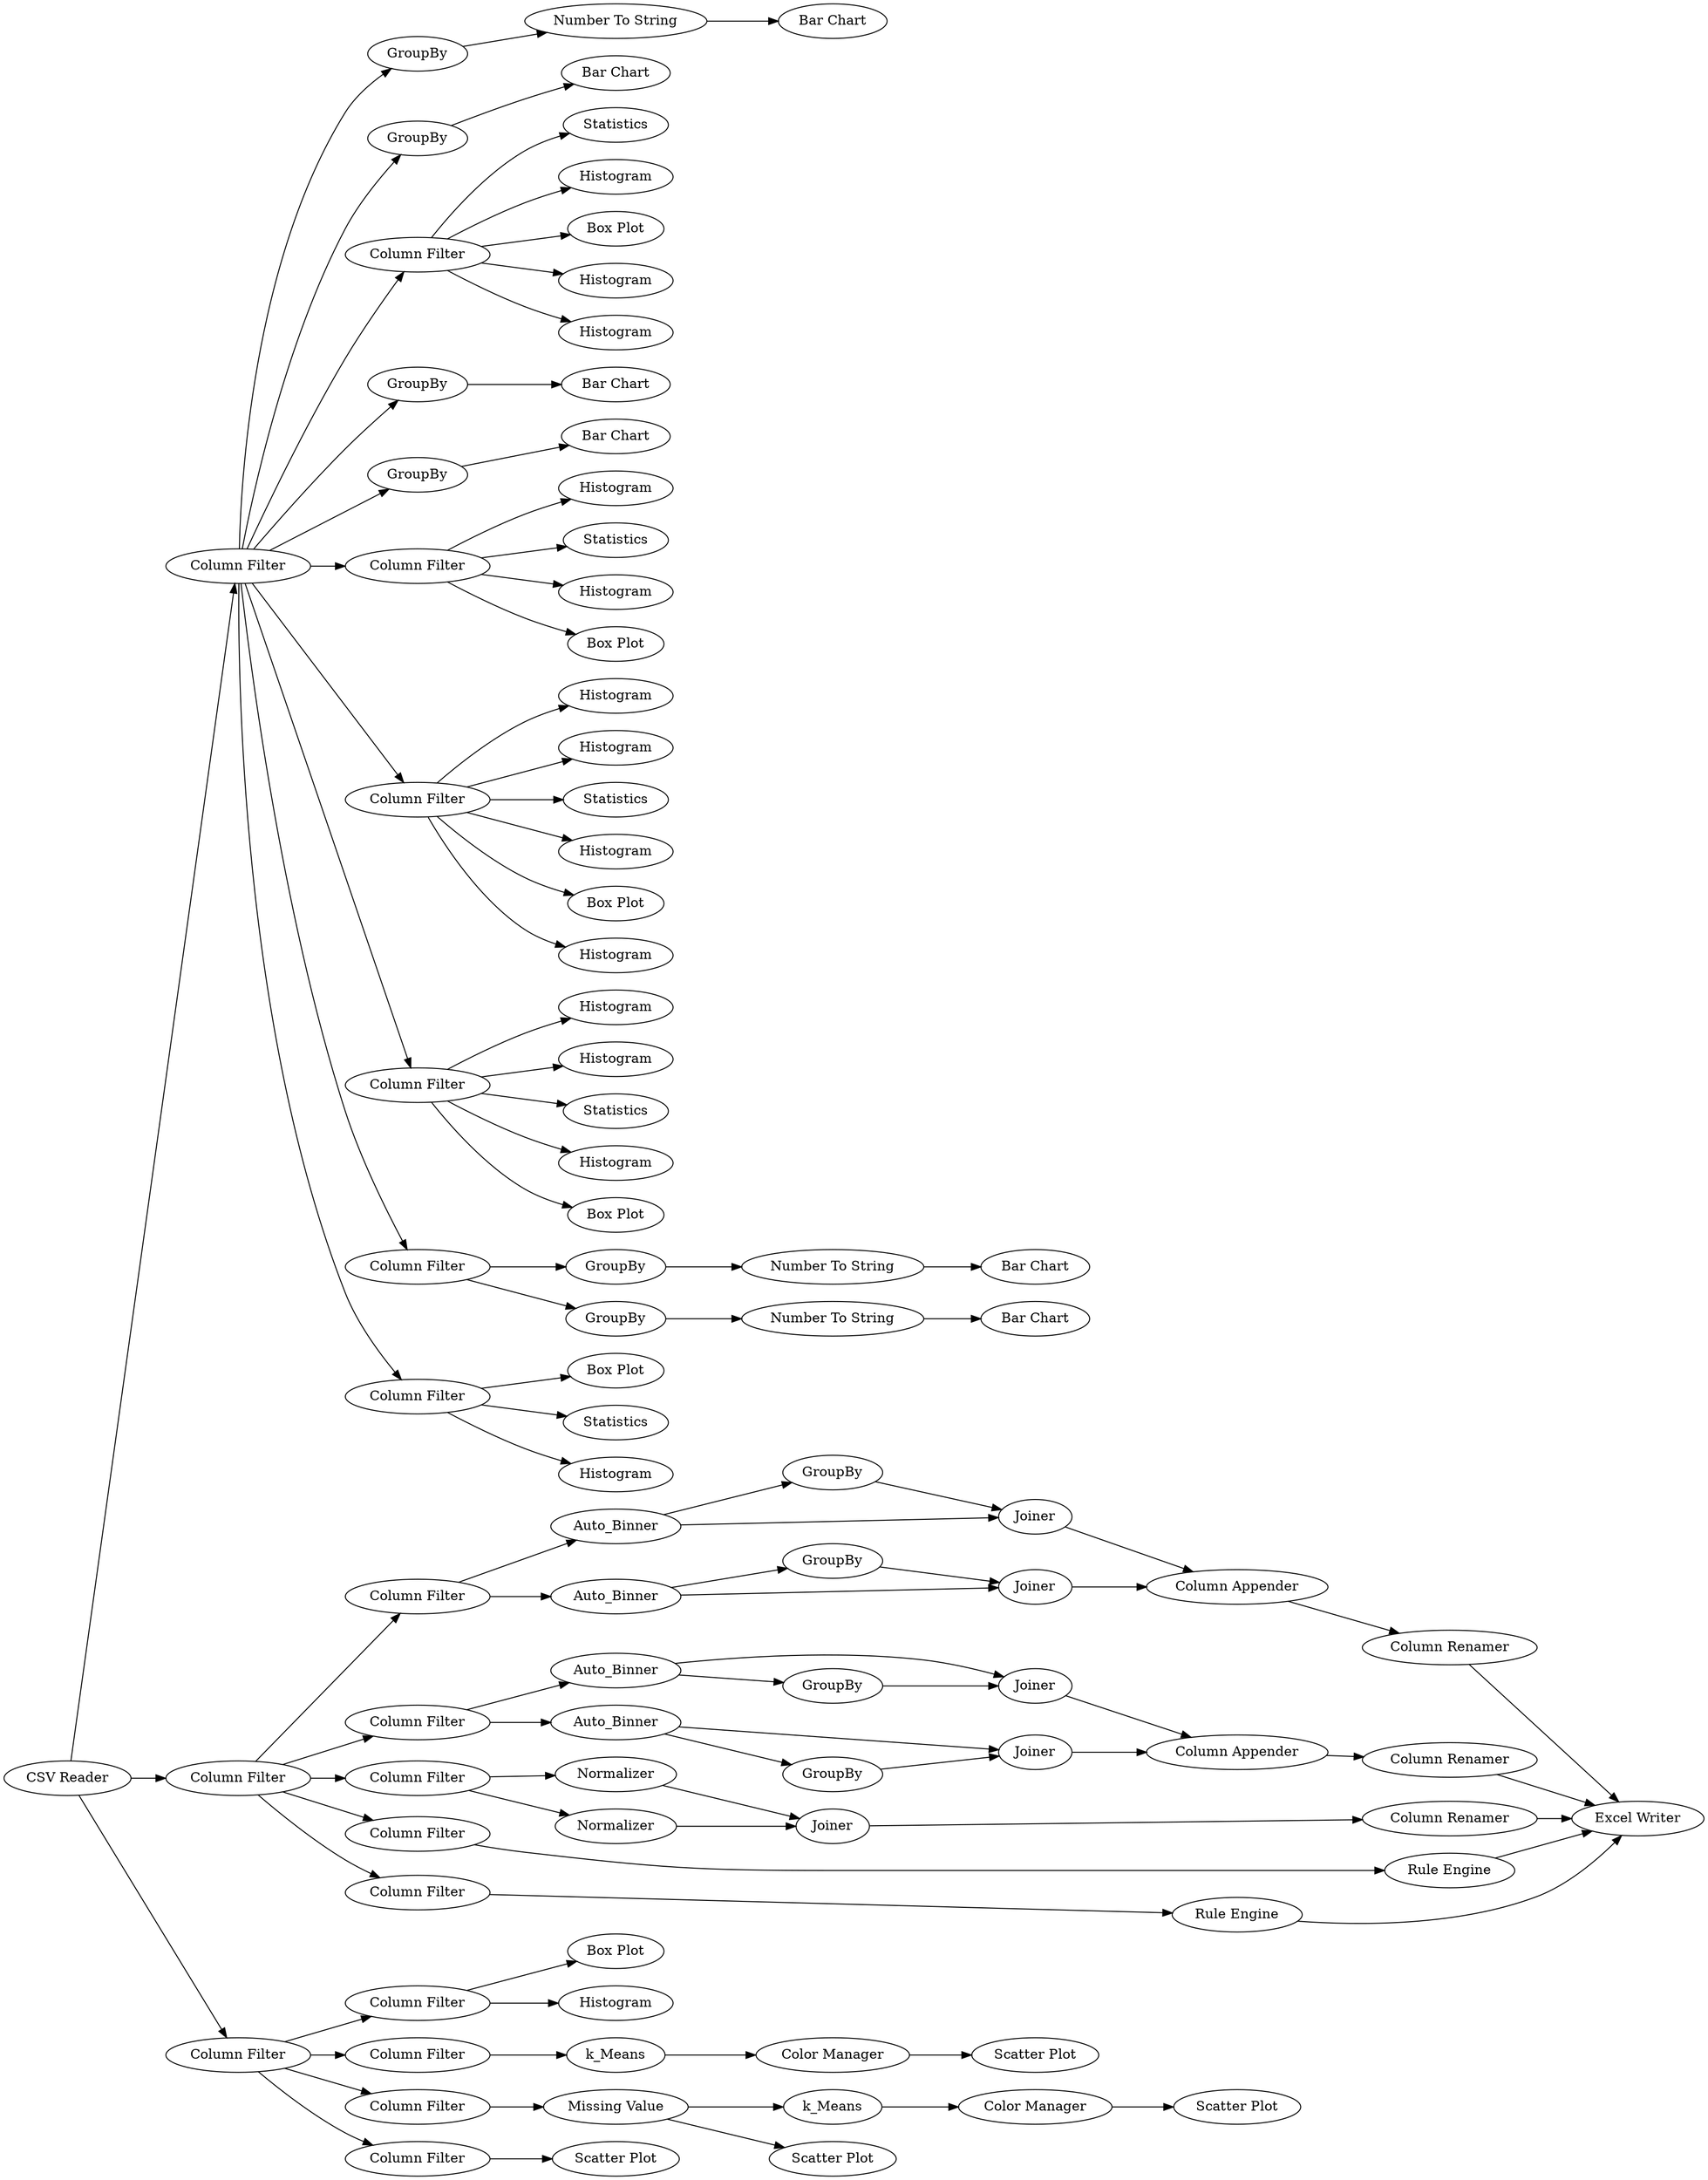 digraph {
	3 [label="CSV Reader"]
	4 [label="Column Filter"]
	15 [label="Column Filter"]
	16 [label=Auto_Binner]
	17 [label=Auto_Binner]
	18 [label=Auto_Binner]
	19 [label=Auto_Binner]
	20 [label="Column Filter"]
	21 [label=GroupBy]
	22 [label=Joiner]
	23 [label=GroupBy]
	24 [label=Joiner]
	25 [label=Joiner]
	26 [label=GroupBy]
	27 [label=Joiner]
	28 [label=GroupBy]
	30 [label="Column Filter"]
	31 [label=Normalizer]
	32 [label=Normalizer]
	33 [label=Joiner]
	34 [label="Column Filter"]
	35 [label="Rule Engine"]
	36 [label="Column Filter"]
	37 [label="Rule Engine"]
	39 [label="Column Appender"]
	40 [label="Column Appender"]
	41 [label="Excel Writer"]
	42 [label="Column Renamer"]
	43 [label="Column Renamer"]
	44 [label="Column Renamer"]
	45 [label=GroupBy]
	46 [label="Bar Chart"]
	47 [label="Number To String"]
	48 [label="Bar Chart"]
	50 [label=GroupBy]
	51 [label="Column Filter"]
	52 [label=Statistics]
	53 [label=Histogram]
	54 [label="Box Plot"]
	63 [label="Bar Chart"]
	64 [label=GroupBy]
	69 [label=Histogram]
	70 [label=Histogram]
	72 [label=GroupBy]
	74 [label=GroupBy]
	75 [label="Bar Chart"]
	76 [label="Number To String"]
	77 [label="Bar Chart"]
	78 [label="Number To String"]
	79 [label=GroupBy]
	80 [label="Bar Chart"]
	82 [label=Histogram]
	83 [label="Column Filter"]
	84 [label=Statistics]
	85 [label=Histogram]
	86 [label="Box Plot"]
	87 [label=Histogram]
	88 [label=Histogram]
	89 [label="Column Filter"]
	90 [label=Statistics]
	91 [label=Histogram]
	92 [label="Box Plot"]
	93 [label=Histogram]
	94 [label=Histogram]
	95 [label="Column Filter"]
	96 [label=Statistics]
	97 [label=Histogram]
	98 [label="Box Plot"]
	99 [label=Histogram]
	100 [label="Column Filter"]
	101 [label="Column Filter"]
	102 [label="Box Plot"]
	103 [label="Column Filter"]
	104 [label=Statistics]
	105 [label=Histogram]
	106 [label="Column Filter"]
	107 [label="Box Plot"]
	108 [label=Histogram]
	109 [label="Column Filter"]
	110 [label=k_Means]
	111 [label="Column Filter"]
	112 [label="Column Filter"]
	113 [label="Column Filter"]
	114 [label=k_Means]
	115 [label="Missing Value"]
	116 [label="Scatter Plot"]
	117 [label="Color Manager"]
	118 [label="Scatter Plot"]
	119 [label="Scatter Plot"]
	120 [label="Color Manager"]
	121 [label="Scatter Plot"]
	3 -> 4
	3 -> 100
	3 -> 113
	4 -> 45
	4 -> 50
	4 -> 51
	4 -> 64
	4 -> 79
	4 -> 83
	4 -> 89
	4 -> 95
	4 -> 101
	4 -> 103
	15 -> 19
	15 -> 16
	16 -> 21
	16 -> 22
	17 -> 25
	17 -> 26
	18 -> 27
	18 -> 28
	19 -> 23
	19 -> 24
	20 -> 17
	20 -> 18
	21 -> 22
	22 -> 39
	23 -> 24
	24 -> 39
	25 -> 40
	26 -> 25
	27 -> 40
	28 -> 27
	30 -> 31
	30 -> 32
	31 -> 33
	32 -> 33
	33 -> 44
	34 -> 35
	35 -> 41
	36 -> 37
	37 -> 41
	39 -> 42
	40 -> 43
	42 -> 41
	43 -> 41
	44 -> 41
	45 -> 47
	47 -> 46
	50 -> 48
	51 -> 52
	51 -> 53
	51 -> 54
	51 -> 69
	51 -> 70
	64 -> 63
	72 -> 76
	74 -> 78
	76 -> 75
	78 -> 77
	79 -> 80
	83 -> 86
	83 -> 82
	83 -> 85
	83 -> 84
	89 -> 88
	89 -> 87
	89 -> 92
	89 -> 91
	89 -> 90
	89 -> 99
	95 -> 94
	95 -> 93
	95 -> 98
	95 -> 97
	95 -> 96
	100 -> 15
	100 -> 20
	100 -> 30
	100 -> 34
	100 -> 36
	101 -> 72
	101 -> 74
	103 -> 105
	103 -> 104
	103 -> 102
	106 -> 108
	106 -> 107
	109 -> 110
	110 -> 120
	111 -> 115
	112 -> 121
	113 -> 106
	113 -> 109
	113 -> 111
	113 -> 112
	114 -> 117
	115 -> 114
	115 -> 116
	117 -> 118
	120 -> 119
	rankdir=LR
}
